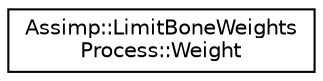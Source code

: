 digraph "Graphical Class Hierarchy"
{
  edge [fontname="Helvetica",fontsize="10",labelfontname="Helvetica",labelfontsize="10"];
  node [fontname="Helvetica",fontsize="10",shape=record];
  rankdir="LR";
  Node1 [label="Assimp::LimitBoneWeights\lProcess::Weight",height=0.2,width=0.4,color="black", fillcolor="white", style="filled",URL="$struct_assimp_1_1_limit_bone_weights_process_1_1_weight.html"];
}
